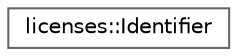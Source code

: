 digraph "类继承关系图"
{
 // LATEX_PDF_SIZE
  bgcolor="transparent";
  edge [fontname=Helvetica,fontsize=10,labelfontname=Helvetica,labelfontsize=10];
  node [fontname=Helvetica,fontsize=10,shape=box,height=0.2,width=0.4];
  rankdir="LR";
  Node0 [id="Node000000",label="licenses::Identifier",height=0.2,width=0.4,color="grey40", fillcolor="white", style="filled",URL="$structlicenses_1_1_identifier.html",tooltip=" "];
}
